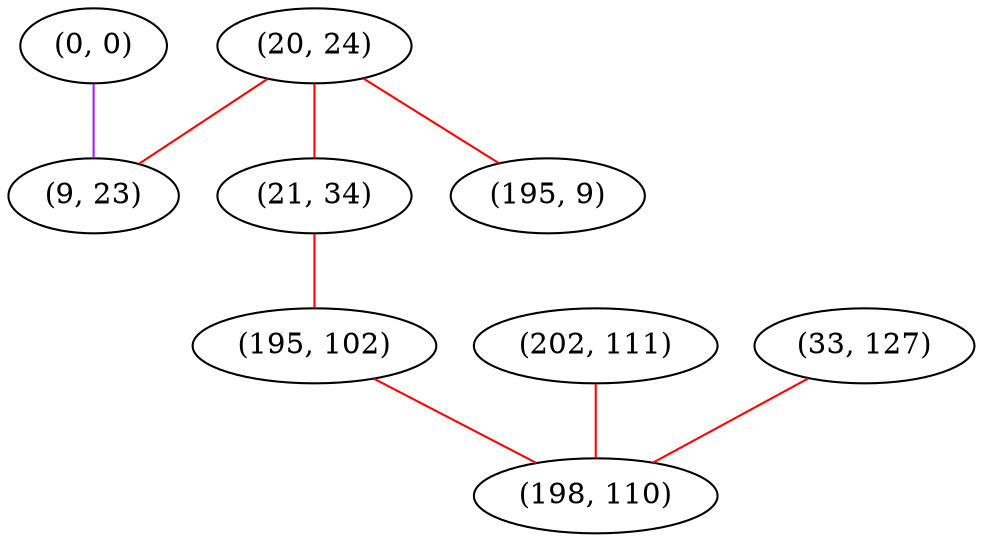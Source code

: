 graph "" {
"(0, 0)";
"(20, 24)";
"(21, 34)";
"(9, 23)";
"(202, 111)";
"(195, 9)";
"(195, 102)";
"(33, 127)";
"(198, 110)";
"(0, 0)" -- "(9, 23)"  [color=purple, key=0, weight=4];
"(20, 24)" -- "(195, 9)"  [color=red, key=0, weight=1];
"(20, 24)" -- "(21, 34)"  [color=red, key=0, weight=1];
"(20, 24)" -- "(9, 23)"  [color=red, key=0, weight=1];
"(21, 34)" -- "(195, 102)"  [color=red, key=0, weight=1];
"(202, 111)" -- "(198, 110)"  [color=red, key=0, weight=1];
"(195, 102)" -- "(198, 110)"  [color=red, key=0, weight=1];
"(33, 127)" -- "(198, 110)"  [color=red, key=0, weight=1];
}
